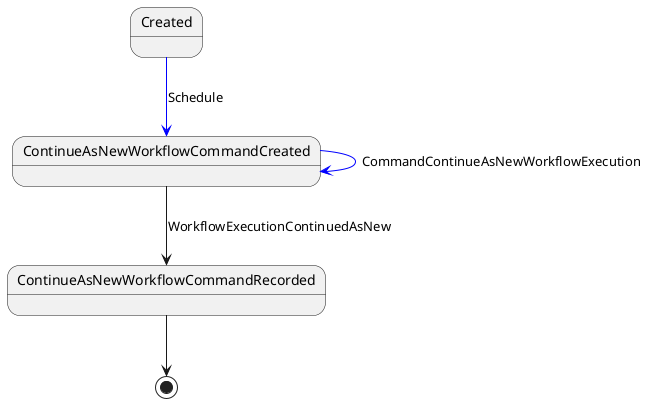@startuml
Created -[#blue]-> ContinueAsNewWorkflowCommandCreated: Schedule
ContinueAsNewWorkflowCommandCreated -[#blue]-> ContinueAsNewWorkflowCommandCreated: CommandContinueAsNewWorkflowExecution
ContinueAsNewWorkflowCommandCreated --> ContinueAsNewWorkflowCommandRecorded: WorkflowExecutionContinuedAsNew
ContinueAsNewWorkflowCommandRecorded --> [*]
@enduml